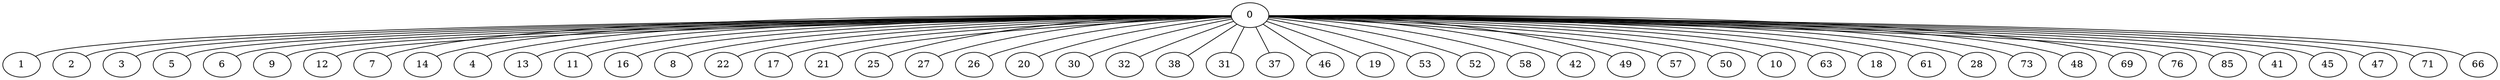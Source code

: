 graph G {
  0 -- 1;
  0 -- 2;
  0 -- 3;
  0 -- 5;
  0 -- 6;
  0 -- 9;
  0 -- 12;
  0 -- 7;
  0 -- 14;
  0 -- 4;
  0 -- 13;
  0 -- 11;
  0 -- 16;
  0 -- 8;
  0 -- 22;
  0 -- 17;
  0 -- 21;
  0 -- 25;
  0 -- 27;
  0 -- 26;
  0 -- 20;
  0 -- 30;
  0 -- 32;
  0 -- 38;
  0 -- 31;
  0 -- 37;
  0 -- 46;
  0 -- 19;
  0 -- 53;
  0 -- 52;
  0 -- 58;
  0 -- 42;
  0 -- 49;
  0 -- 57;
  0 -- 50;
  0 -- 10;
  0 -- 63;
  0 -- 18;
  0 -- 61;
  0 -- 28;
  0 -- 73;
  0 -- 48;
  0 -- 69;
  0 -- 76;
  0 -- 85;
  0 -- 41;
  0 -- 45;
  0 -- 47;
  0 -- 71;
  0 -- 66;
}